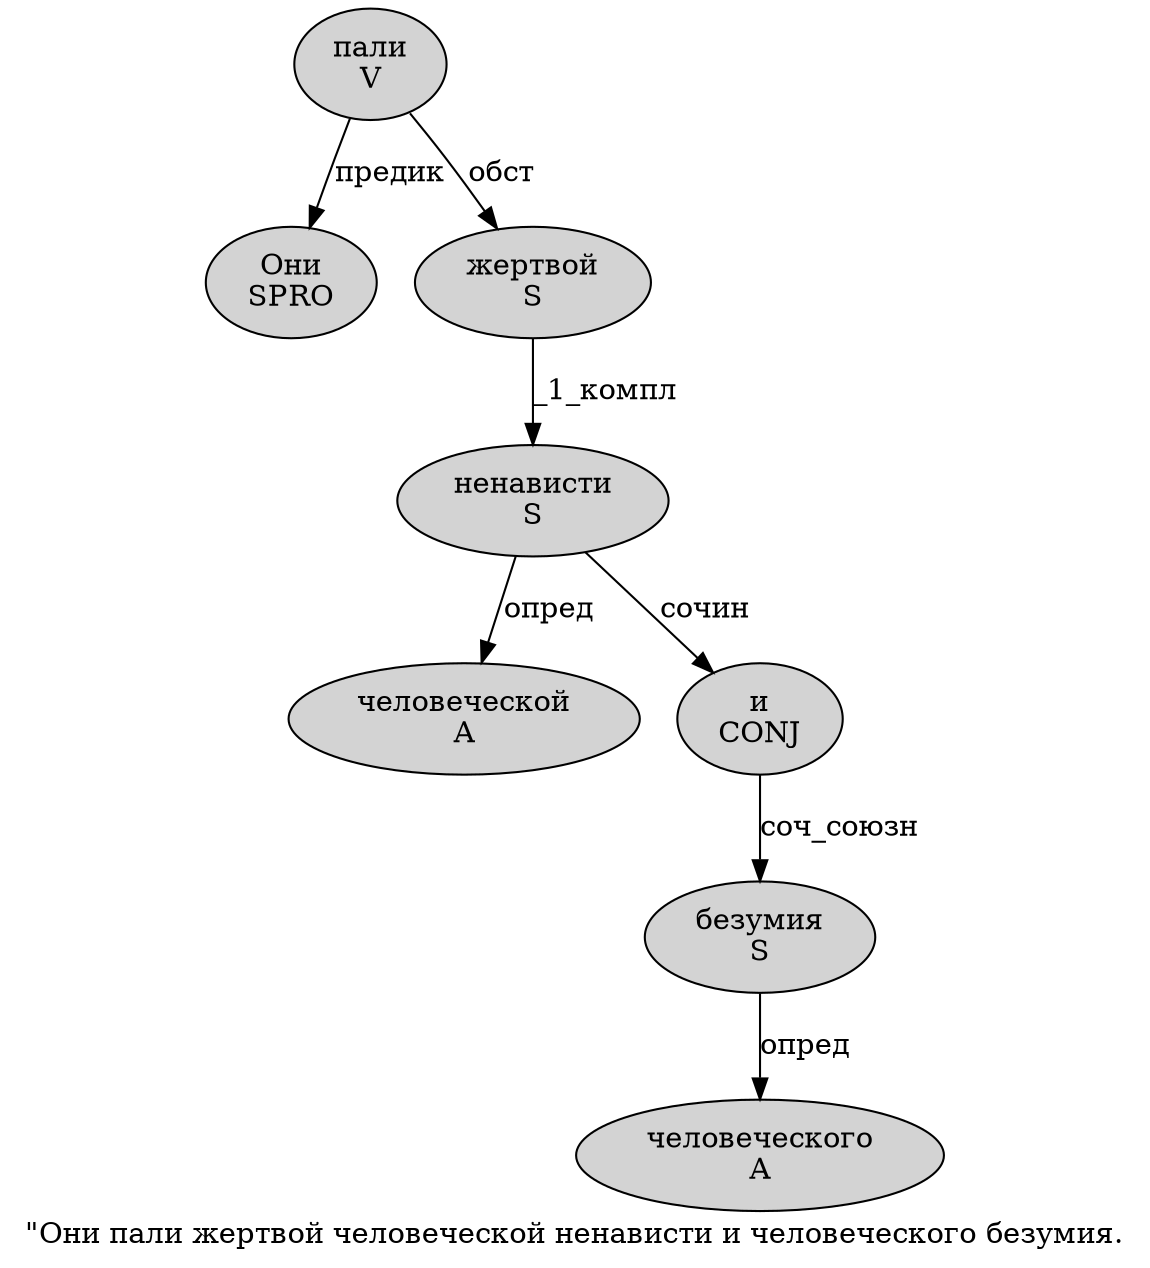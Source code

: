 digraph SENTENCE_442 {
	graph [label="\"Они пали жертвой человеческой ненависти и человеческого безумия."]
	node [style=filled]
		1 [label="Они
SPRO" color="" fillcolor=lightgray penwidth=1 shape=ellipse]
		2 [label="пали
V" color="" fillcolor=lightgray penwidth=1 shape=ellipse]
		3 [label="жертвой
S" color="" fillcolor=lightgray penwidth=1 shape=ellipse]
		4 [label="человеческой
A" color="" fillcolor=lightgray penwidth=1 shape=ellipse]
		5 [label="ненависти
S" color="" fillcolor=lightgray penwidth=1 shape=ellipse]
		6 [label="и
CONJ" color="" fillcolor=lightgray penwidth=1 shape=ellipse]
		7 [label="человеческого
A" color="" fillcolor=lightgray penwidth=1 shape=ellipse]
		8 [label="безумия
S" color="" fillcolor=lightgray penwidth=1 shape=ellipse]
			3 -> 5 [label="_1_компл"]
			6 -> 8 [label="соч_союзн"]
			2 -> 1 [label="предик"]
			2 -> 3 [label="обст"]
			5 -> 4 [label="опред"]
			5 -> 6 [label="сочин"]
			8 -> 7 [label="опред"]
}